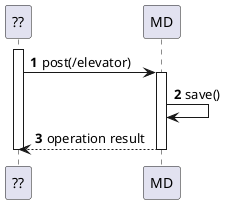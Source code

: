 @startuml
autonumber

participant "??" as ui
participant "MD" as mdr

activate ui

ui -> mdr: post(/elevator)
activate mdr
    mdr -> mdr: save()
    mdr --> ui: operation result
deactivate mdr

deactivate ui

@enduml
